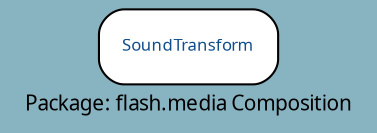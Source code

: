 digraph uml {
	graph [label="Package: flash.media Composition", ratio=compress, rankdir=LR, size="24,12", fontname=Sans, fontsize=10, bgcolor="#88B3C1", fontcolor=black];
	node [label="\N", fontname=Sans, fontsize=8, shape=record, color=black, fontcolor=black];
	edge [fontname=Sans, fontsize=8, minlen=3, color=black, fontcolor=black];
	graph [lp="90,10",
		bb="0,0,180,57"];
	"flash.media.SoundTransform" [label="{SoundTransform}", fontcolor="#104E8B", style="rounded,filled", fillcolor=white, URL="../types/flash/media/SoundTransform.html", tooltip=SoundTransform, portPos=SoundTransform, pos="90,39", rects="47,21,134,57", width="1.19", height="0.50"];
}
